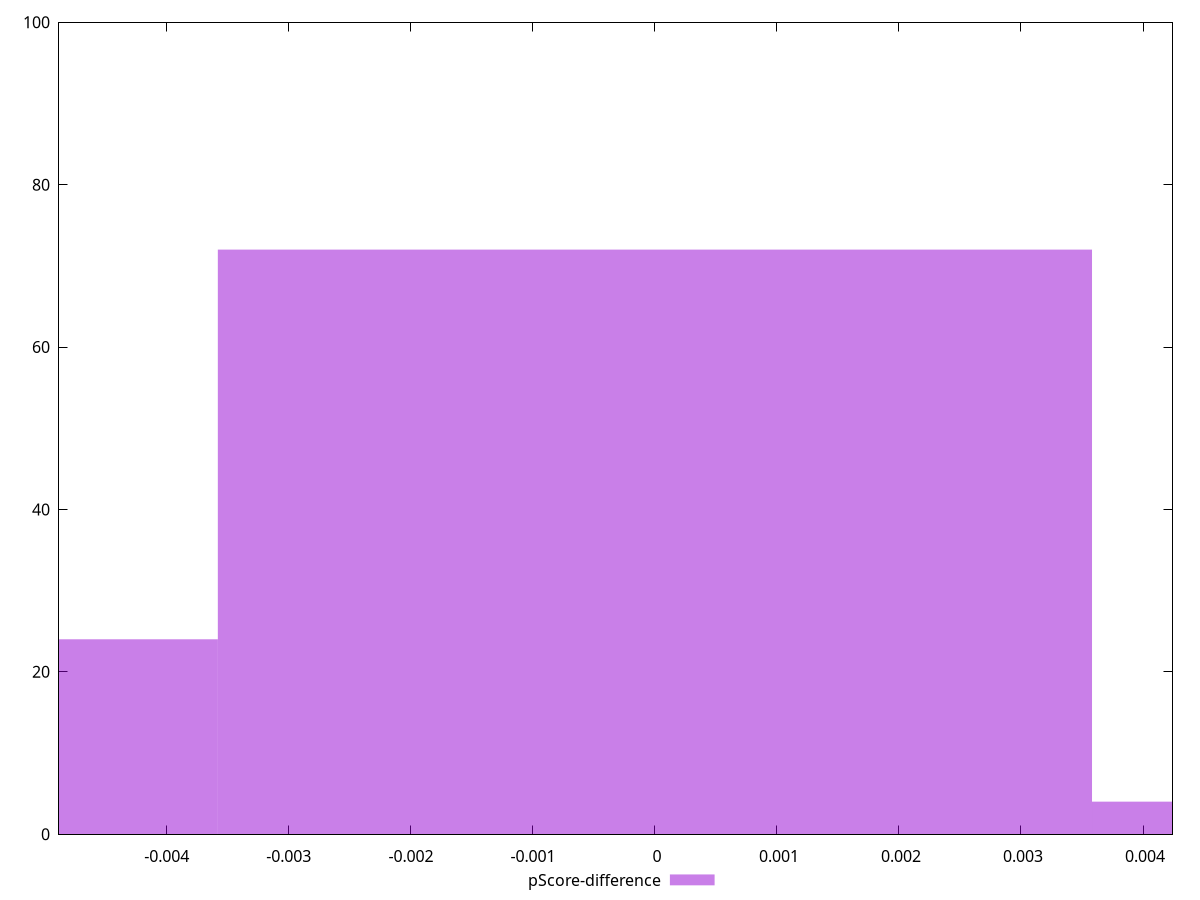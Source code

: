 reset

$pScoreDifference <<EOF
0 72
-0.007164212855959854 24
0.007164212855959854 4
EOF

set key outside below
set boxwidth 0.007164212855959854
set xrange [-0.004883752116671913:0.0042416864971815404]
set yrange [0:100]
set trange [0:100]
set style fill transparent solid 0.5 noborder
set terminal svg size 640, 490 enhanced background rgb 'white'
set output "reports/report_00032_2021-02-25T10-28-15.087Z/max-potential-fid/samples/astro/pScore-difference/histogram.svg"

plot $pScoreDifference title "pScore-difference" with boxes

reset
